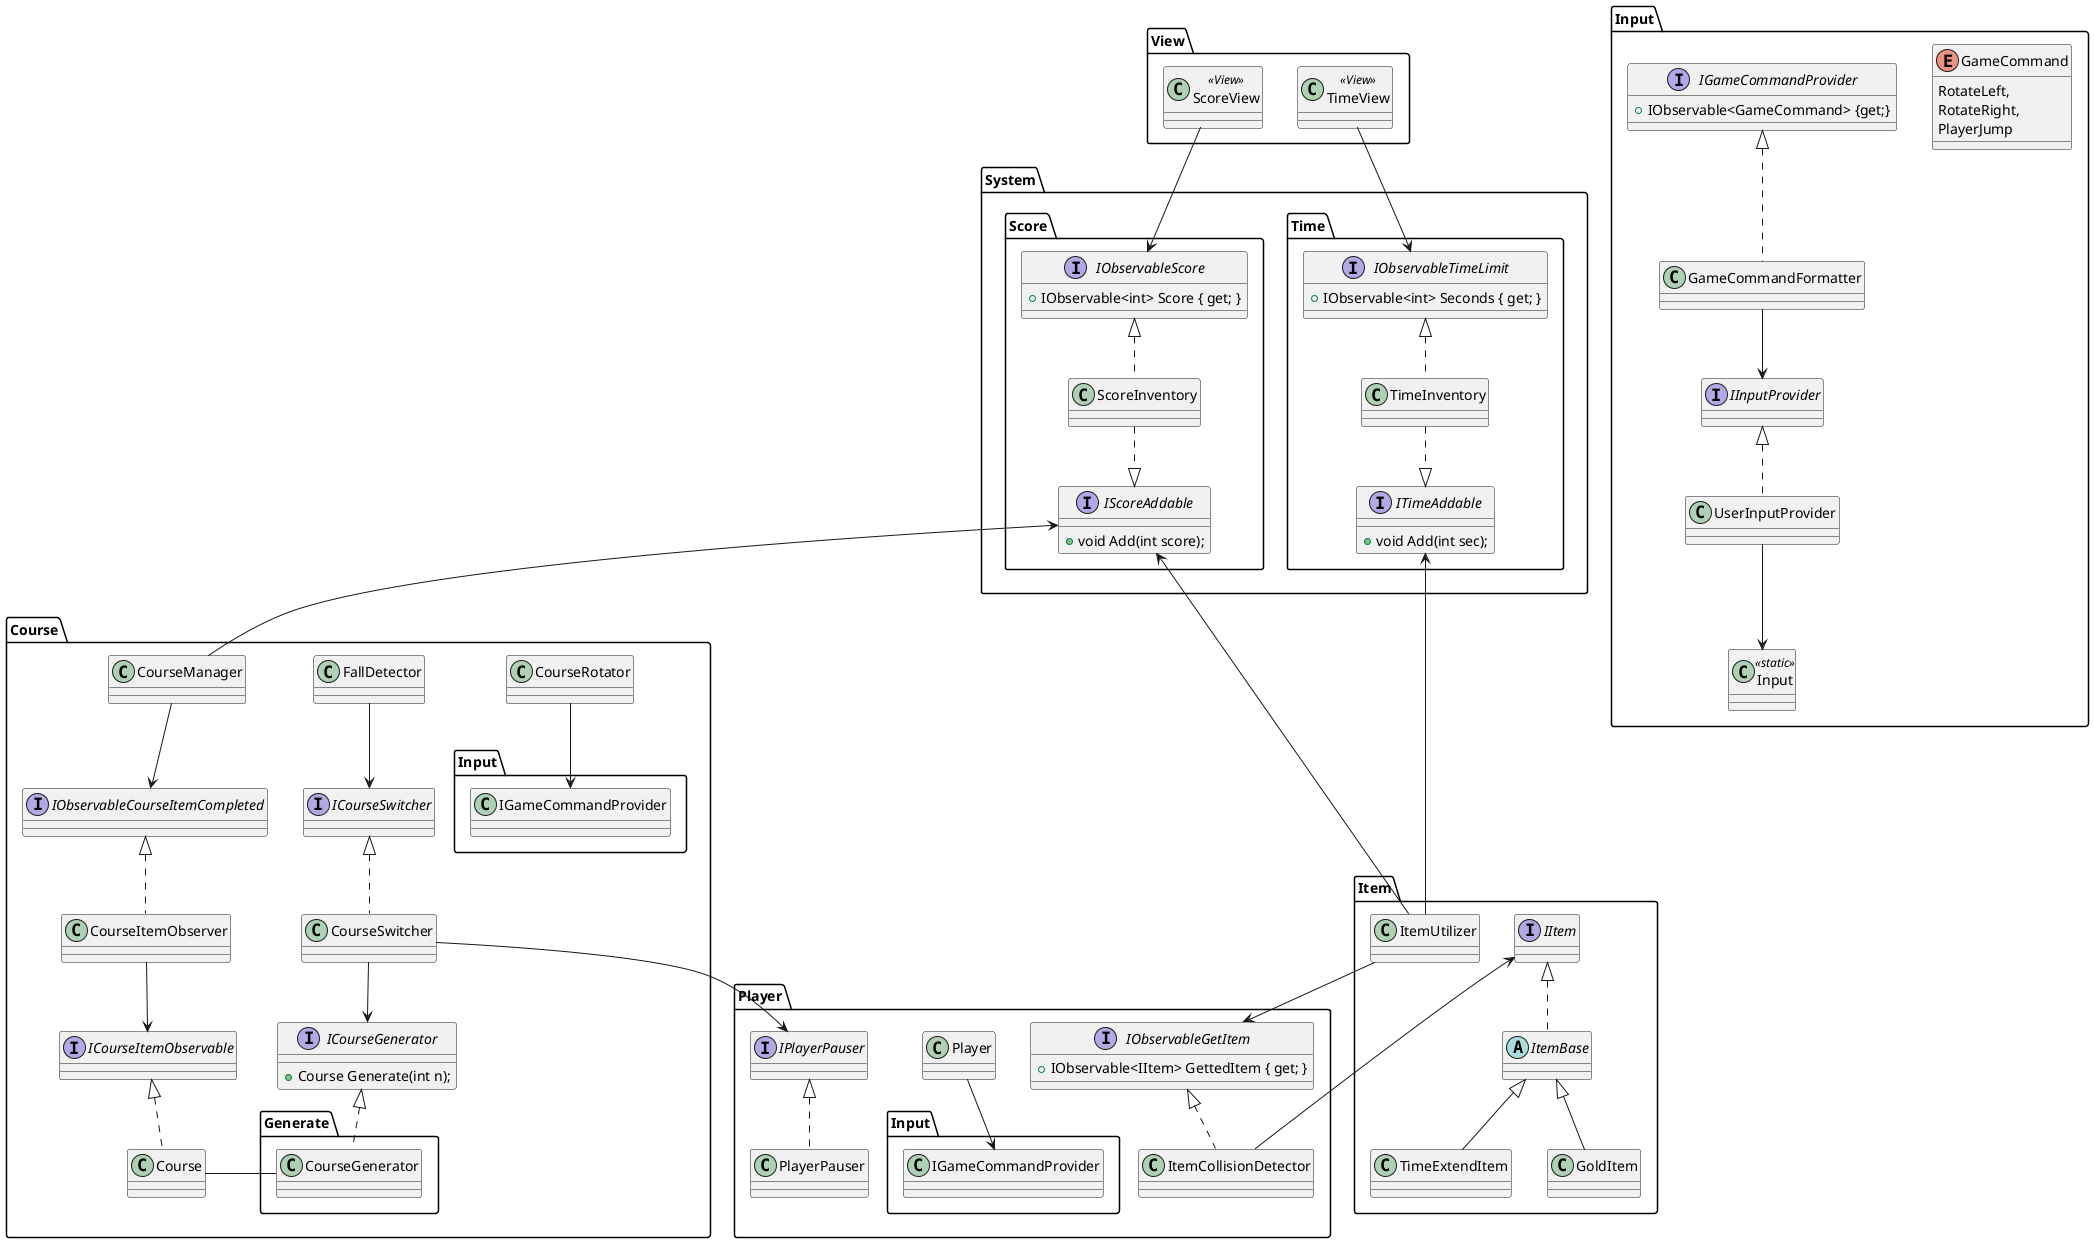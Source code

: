 @startuml RollAndFall


namespace System{
    namespace Score{
        interface IObservableScore{
            +IObservable<int> Score { get; }
        }
        interface IScoreAddable{
            +void Add(int score);
        }
        class ScoreInventory
        IObservableScore <|.. ScoreInventory
        ScoreInventory ..|> IScoreAddable
    }
    namespace Time{
        interface IObservableTimeLimit{
            +IObservable<int> Seconds { get; }
        }
        interface ITimeAddable{
            +void Add(int sec);
        }
        class TimeInventory
        IObservableTimeLimit <|.. TimeInventory
        TimeInventory ..|> ITimeAddable
    }
}

'コース上のアイテム
namespace Item{
    interface IItem
    abstract ItemBase
    IItem <|.. ItemBase

    class TimeExtendItem
    class GoldItem

    ItemBase <|-- TimeExtendItem
    ItemBase <|-- GoldItem
    
    class ItemUtilizer

    System.Score.IScoreAddable <-- ItemUtilizer
    System.Time.ITimeAddable <-- ItemUtilizer
}

namespace Player{
    Player --> Input.IGameCommandProvider

    interface IObservableGetItem{
        +IObservable<IItem> GettedItem { get; }
    }
    class ItemCollisionDetector
    IObservableGetItem <|.. ItemCollisionDetector
    ItemCollisionDetector --> Item.IItem

    Item.ItemUtilizer --> IObservableGetItem

    interface IPlayerPauser
    class PlayerPauser
    IPlayerPauser <|.. PlayerPauser
}

namespace Course{
    class Course

    namespace Generate{
        class CourseGenerator
        CourseGenerator - Course.Course
    }

    'コースの回転
    CourseRotator --> Input.IGameCommandProvider

    '落下時を検知
    class FallDetector
    FallDetector --> ICourseSwitcher

    interface ICourseSwitcher
    class CourseSwitcher
    ICourseSwitcher <|.. CourseSwitcher

    'コース上のアイテムの状態を監視する
    interface IObservableCourseItemCompleted
    class CourseItemObserver
    interface ICourseItemObservable
    ICourseItemObservable <|.. Course
    CourseItemObserver --> ICourseItemObservable
    IObservableCourseItemCompleted <|.. CourseItemObserver

    class CourseManager

    'コースの自動生成
    interface ICourseGenerator{
        +Course Generate(int n);
    }
    ' CourseManager --> ICourseGenerator
    CourseManager --> IObservableCourseItemCompleted

    System.Score.IScoreAddable <-- CourseManager

    ICourseGenerator <|.. Course.Generate.CourseGenerator
    CourseSwitcher --> ICourseGenerator
    CourseSwitcher --> Player.IPlayerPauser

}




namespace Input{
    enum GameCommand{
        RotateLeft,
        RotateRight,
        PlayerJump
    }
    interface IGameCommandProvider{
        +IObservable<GameCommand> {get;}
    }
    IGameCommandProvider <|.. GameCommandFormatter

    interface IInputProvider
    class Input <<static>>
    IInputProvider <|.. UserInputProvider
    UserInputProvider --> Input

    GameCommandFormatter --> IInputProvider
}


namespace View{
    class ScoreView <<View>>
    class TimeView <<View>>

    ScoreView --> System.Score.IObservableScore
    TimeView --> System.Time.IObservableTimeLimit
}




@enduml
